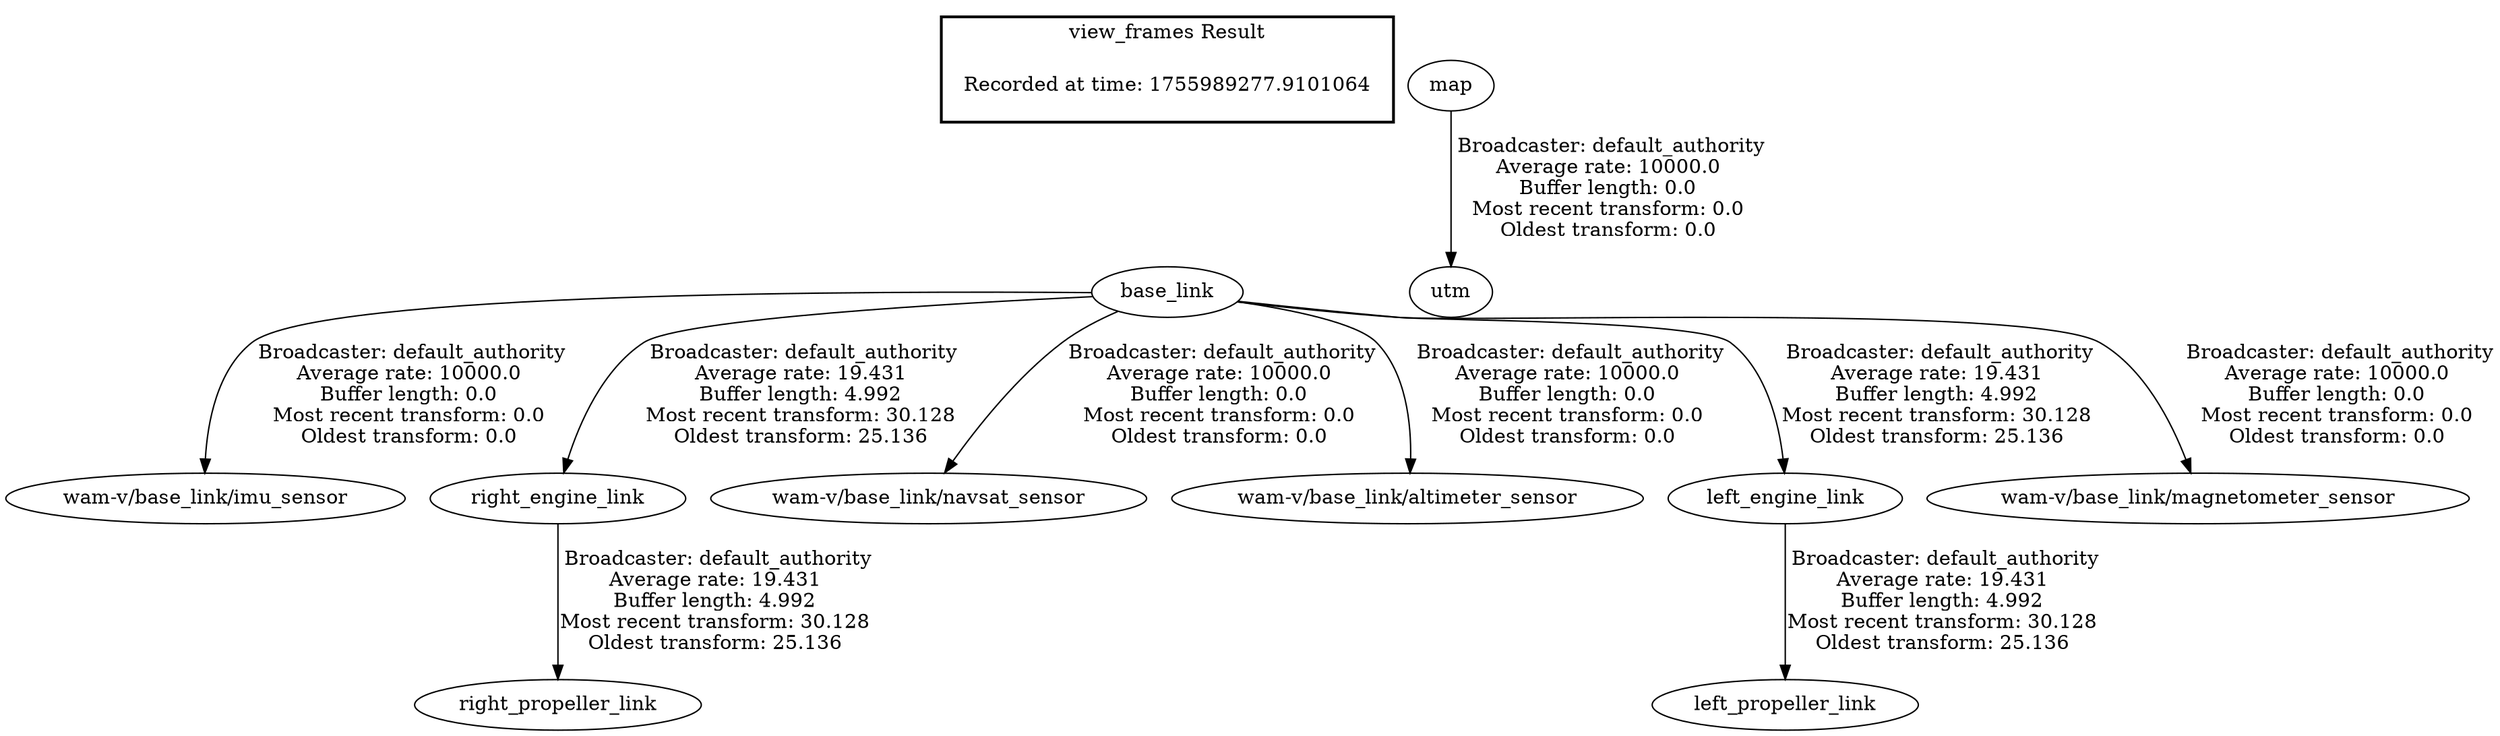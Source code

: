 digraph G {
"base_link" -> "wam-v/base_link/imu_sensor"[label=" Broadcaster: default_authority\nAverage rate: 10000.0\nBuffer length: 0.0\nMost recent transform: 0.0\nOldest transform: 0.0\n"];
"base_link" -> "right_engine_link"[label=" Broadcaster: default_authority\nAverage rate: 19.431\nBuffer length: 4.992\nMost recent transform: 30.128\nOldest transform: 25.136\n"];
"base_link" -> "wam-v/base_link/navsat_sensor"[label=" Broadcaster: default_authority\nAverage rate: 10000.0\nBuffer length: 0.0\nMost recent transform: 0.0\nOldest transform: 0.0\n"];
"base_link" -> "wam-v/base_link/altimeter_sensor"[label=" Broadcaster: default_authority\nAverage rate: 10000.0\nBuffer length: 0.0\nMost recent transform: 0.0\nOldest transform: 0.0\n"];
"base_link" -> "left_engine_link"[label=" Broadcaster: default_authority\nAverage rate: 19.431\nBuffer length: 4.992\nMost recent transform: 30.128\nOldest transform: 25.136\n"];
"map" -> "utm"[label=" Broadcaster: default_authority\nAverage rate: 10000.0\nBuffer length: 0.0\nMost recent transform: 0.0\nOldest transform: 0.0\n"];
"left_engine_link" -> "left_propeller_link"[label=" Broadcaster: default_authority\nAverage rate: 19.431\nBuffer length: 4.992\nMost recent transform: 30.128\nOldest transform: 25.136\n"];
"right_engine_link" -> "right_propeller_link"[label=" Broadcaster: default_authority\nAverage rate: 19.431\nBuffer length: 4.992\nMost recent transform: 30.128\nOldest transform: 25.136\n"];
"base_link" -> "wam-v/base_link/magnetometer_sensor"[label=" Broadcaster: default_authority\nAverage rate: 10000.0\nBuffer length: 0.0\nMost recent transform: 0.0\nOldest transform: 0.0\n"];
edge [style=invis];
 subgraph cluster_legend { style=bold; color=black; label ="view_frames Result";
"Recorded at time: 1755989277.9101064"[ shape=plaintext ] ;
}->"base_link";
}